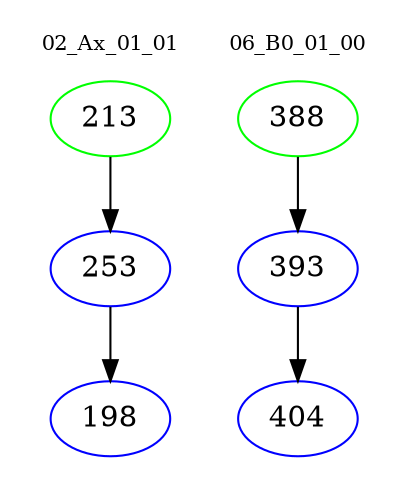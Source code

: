 digraph{
subgraph cluster_0 {
color = white
label = "02_Ax_01_01";
fontsize=10;
T0_213 [label="213", color="green"]
T0_213 -> T0_253 [color="black"]
T0_253 [label="253", color="blue"]
T0_253 -> T0_198 [color="black"]
T0_198 [label="198", color="blue"]
}
subgraph cluster_1 {
color = white
label = "06_B0_01_00";
fontsize=10;
T1_388 [label="388", color="green"]
T1_388 -> T1_393 [color="black"]
T1_393 [label="393", color="blue"]
T1_393 -> T1_404 [color="black"]
T1_404 [label="404", color="blue"]
}
}
